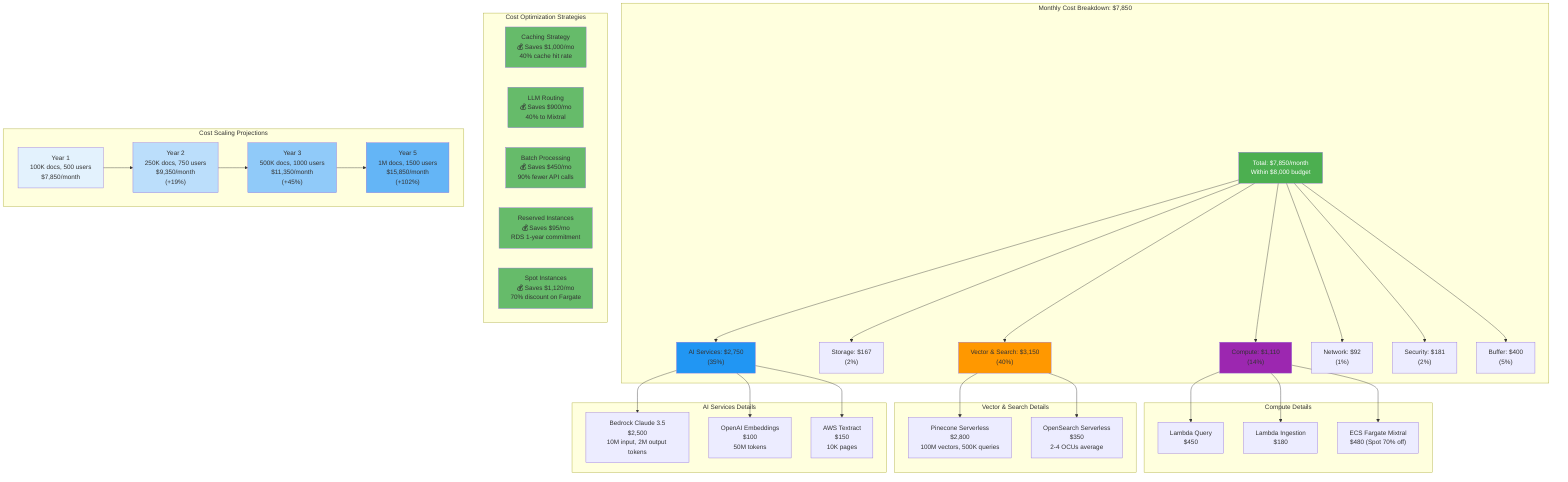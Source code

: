 graph TB
    subgraph "Monthly Cost Breakdown: $7,850"
        Total["Total: $7,850/month<br/>Within $8,000 budget"]
        
        Compute["Compute: $1,110<br/>(14%)"]
        Storage["Storage: $167<br/>(2%)"]
        VectorSearch["Vector & Search: $3,150<br/>(40%)"]
        AI["AI Services: $2,750<br/>(35%)"]
        Network["Network: $92<br/>(1%)"]
        Security["Security: $181<br/>(2%)"]
        Buffer["Buffer: $400<br/>(5%)"]
    end

    subgraph "Compute Details"
        Lambda1["Lambda Query<br/>$450"]
        Lambda2["Lambda Ingestion<br/>$180"]
        Fargate["ECS Fargate Mixtral<br/>$480 (Spot 70% off)"]
    end

    subgraph "Vector & Search Details"
        Pine["Pinecone Serverless<br/>$2,800<br/>100M vectors, 500K queries"]
        Open["OpenSearch Serverless<br/>$350<br/>2-4 OCUs average"]
    end

    subgraph "AI Services Details"
        Bed["Bedrock Claude 3.5<br/>$2,500<br/>10M input, 2M output tokens"]
        Emb["OpenAI Embeddings<br/>$100<br/>50M tokens"]
        Text["AWS Textract<br/>$150<br/>10K pages"]
    end

    subgraph "Cost Optimization Strategies"
        Opt1["Caching Strategy<br/>💰 Saves $1,000/mo<br/>40% cache hit rate"]
        Opt2["LLM Routing<br/>💰 Saves $900/mo<br/>40% to Mixtral"]
        Opt3["Batch Processing<br/>💰 Saves $450/mo<br/>90% fewer API calls"]
        Opt4["Reserved Instances<br/>💰 Saves $95/mo<br/>RDS 1-year commitment"]
        Opt5["Spot Instances<br/>💰 Saves $1,120/mo<br/>70% discount on Fargate"]
    end

    subgraph "Cost Scaling Projections"
        Y1["Year 1<br/>100K docs, 500 users<br/>$7,850/month"]
        Y2["Year 2<br/>250K docs, 750 users<br/>$9,350/month<br/>(+19%)"]
        Y3["Year 3<br/>500K docs, 1000 users<br/>$11,350/month<br/>(+45%)"]
        Y5["Year 5<br/>1M docs, 1500 users<br/>$15,850/month<br/>(+102%)"]
    end

    Total --> Compute
    Total --> Storage
    Total --> VectorSearch
    Total --> AI
    Total --> Network
    Total --> Security
    Total --> Buffer

    Compute --> Lambda1
    Compute --> Lambda2
    Compute --> Fargate

    VectorSearch --> Pine
    VectorSearch --> Open

    AI --> Bed
    AI --> Emb
    AI --> Text

    Y1 --> Y2
    Y2 --> Y3
    Y3 --> Y5

    style Total fill:#4CAF50,color:#fff
    style VectorSearch fill:#FF9800
    style AI fill:#2196F3
    style Compute fill:#9C27B0
    style Opt1 fill:#66BB6A
    style Opt2 fill:#66BB6A
    style Opt3 fill:#66BB6A
    style Opt4 fill:#66BB6A
    style Opt5 fill:#66BB6A
    style Y1 fill:#E3F2FD
    style Y2 fill:#BBDEFB
    style Y3 fill:#90CAF9
    style Y5 fill:#64B5F6
